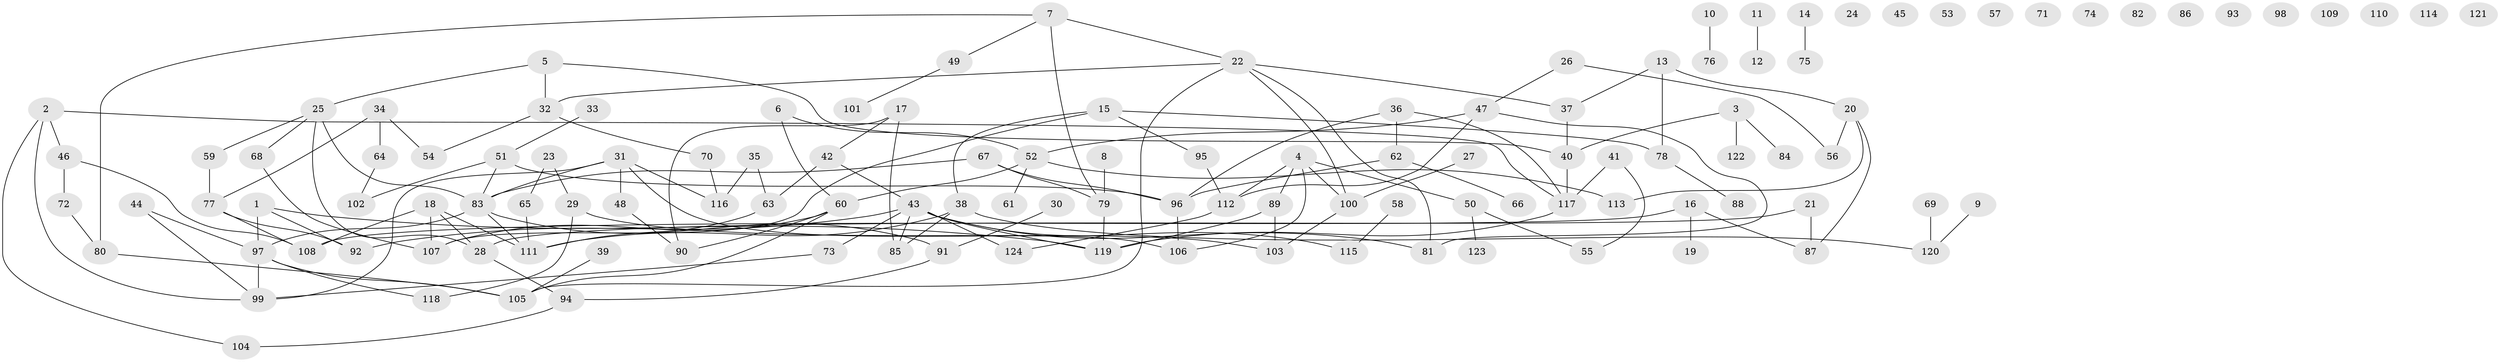 // Generated by graph-tools (version 1.1) at 2025/49/03/09/25 03:49:11]
// undirected, 124 vertices, 157 edges
graph export_dot {
graph [start="1"]
  node [color=gray90,style=filled];
  1;
  2;
  3;
  4;
  5;
  6;
  7;
  8;
  9;
  10;
  11;
  12;
  13;
  14;
  15;
  16;
  17;
  18;
  19;
  20;
  21;
  22;
  23;
  24;
  25;
  26;
  27;
  28;
  29;
  30;
  31;
  32;
  33;
  34;
  35;
  36;
  37;
  38;
  39;
  40;
  41;
  42;
  43;
  44;
  45;
  46;
  47;
  48;
  49;
  50;
  51;
  52;
  53;
  54;
  55;
  56;
  57;
  58;
  59;
  60;
  61;
  62;
  63;
  64;
  65;
  66;
  67;
  68;
  69;
  70;
  71;
  72;
  73;
  74;
  75;
  76;
  77;
  78;
  79;
  80;
  81;
  82;
  83;
  84;
  85;
  86;
  87;
  88;
  89;
  90;
  91;
  92;
  93;
  94;
  95;
  96;
  97;
  98;
  99;
  100;
  101;
  102;
  103;
  104;
  105;
  106;
  107;
  108;
  109;
  110;
  111;
  112;
  113;
  114;
  115;
  116;
  117;
  118;
  119;
  120;
  121;
  122;
  123;
  124;
  1 -- 92;
  1 -- 97;
  1 -- 119;
  2 -- 46;
  2 -- 99;
  2 -- 104;
  2 -- 117;
  3 -- 40;
  3 -- 84;
  3 -- 122;
  4 -- 50;
  4 -- 89;
  4 -- 100;
  4 -- 106;
  4 -- 112;
  5 -- 25;
  5 -- 32;
  5 -- 40;
  6 -- 52;
  6 -- 60;
  7 -- 22;
  7 -- 49;
  7 -- 79;
  7 -- 80;
  8 -- 79;
  9 -- 120;
  10 -- 76;
  11 -- 12;
  13 -- 20;
  13 -- 37;
  13 -- 78;
  14 -- 75;
  15 -- 38;
  15 -- 78;
  15 -- 95;
  15 -- 107;
  16 -- 19;
  16 -- 87;
  16 -- 108;
  17 -- 42;
  17 -- 85;
  17 -- 90;
  18 -- 28;
  18 -- 107;
  18 -- 108;
  18 -- 111;
  20 -- 56;
  20 -- 87;
  20 -- 113;
  21 -- 28;
  21 -- 87;
  22 -- 32;
  22 -- 37;
  22 -- 81;
  22 -- 100;
  22 -- 105;
  23 -- 29;
  23 -- 65;
  25 -- 28;
  25 -- 59;
  25 -- 68;
  25 -- 83;
  26 -- 47;
  26 -- 56;
  27 -- 100;
  28 -- 94;
  29 -- 103;
  29 -- 118;
  30 -- 91;
  31 -- 48;
  31 -- 83;
  31 -- 99;
  31 -- 106;
  31 -- 116;
  32 -- 54;
  32 -- 70;
  33 -- 51;
  34 -- 54;
  34 -- 64;
  34 -- 77;
  35 -- 63;
  35 -- 116;
  36 -- 62;
  36 -- 96;
  36 -- 117;
  37 -- 40;
  38 -- 85;
  38 -- 111;
  38 -- 120;
  39 -- 105;
  40 -- 117;
  41 -- 55;
  41 -- 117;
  42 -- 43;
  42 -- 63;
  43 -- 73;
  43 -- 81;
  43 -- 85;
  43 -- 92;
  43 -- 115;
  43 -- 119;
  43 -- 124;
  44 -- 97;
  44 -- 99;
  46 -- 72;
  46 -- 108;
  47 -- 52;
  47 -- 81;
  47 -- 112;
  48 -- 90;
  49 -- 101;
  50 -- 55;
  50 -- 123;
  51 -- 83;
  51 -- 96;
  51 -- 102;
  52 -- 60;
  52 -- 61;
  52 -- 113;
  58 -- 115;
  59 -- 77;
  60 -- 90;
  60 -- 105;
  60 -- 107;
  62 -- 66;
  62 -- 96;
  63 -- 111;
  64 -- 102;
  65 -- 111;
  67 -- 79;
  67 -- 83;
  67 -- 96;
  68 -- 107;
  69 -- 120;
  70 -- 116;
  72 -- 80;
  73 -- 99;
  77 -- 92;
  77 -- 108;
  78 -- 88;
  79 -- 119;
  80 -- 105;
  83 -- 91;
  83 -- 97;
  83 -- 111;
  89 -- 103;
  89 -- 119;
  91 -- 94;
  94 -- 104;
  95 -- 112;
  96 -- 106;
  97 -- 99;
  97 -- 105;
  97 -- 118;
  100 -- 103;
  112 -- 124;
  117 -- 119;
}
